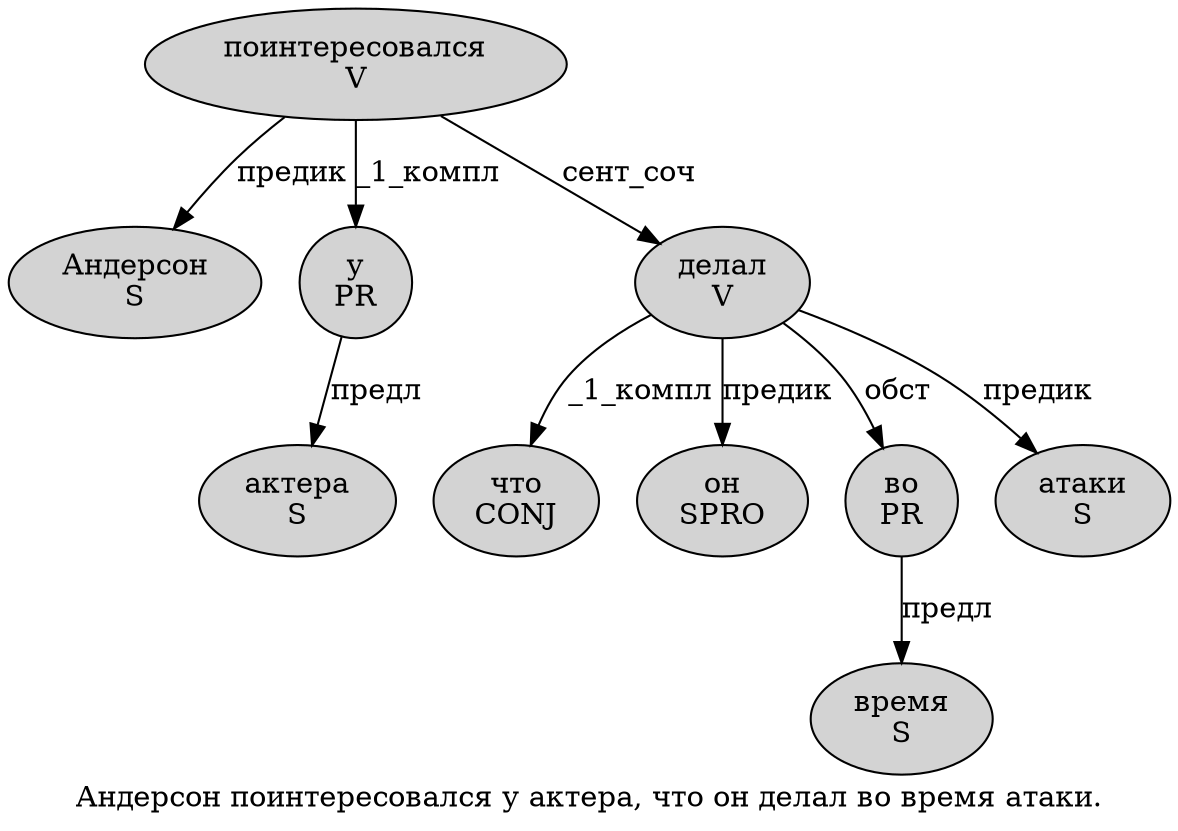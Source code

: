 digraph SENTENCE_1607 {
	graph [label="Андерсон поинтересовался у актера, что он делал во время атаки."]
	node [style=filled]
		0 [label="Андерсон
S" color="" fillcolor=lightgray penwidth=1 shape=ellipse]
		1 [label="поинтересовался
V" color="" fillcolor=lightgray penwidth=1 shape=ellipse]
		2 [label="у
PR" color="" fillcolor=lightgray penwidth=1 shape=ellipse]
		3 [label="актера
S" color="" fillcolor=lightgray penwidth=1 shape=ellipse]
		5 [label="что
CONJ" color="" fillcolor=lightgray penwidth=1 shape=ellipse]
		6 [label="он
SPRO" color="" fillcolor=lightgray penwidth=1 shape=ellipse]
		7 [label="делал
V" color="" fillcolor=lightgray penwidth=1 shape=ellipse]
		8 [label="во
PR" color="" fillcolor=lightgray penwidth=1 shape=ellipse]
		9 [label="время
S" color="" fillcolor=lightgray penwidth=1 shape=ellipse]
		10 [label="атаки
S" color="" fillcolor=lightgray penwidth=1 shape=ellipse]
			2 -> 3 [label="предл"]
			7 -> 5 [label="_1_компл"]
			7 -> 6 [label="предик"]
			7 -> 8 [label="обст"]
			7 -> 10 [label="предик"]
			8 -> 9 [label="предл"]
			1 -> 0 [label="предик"]
			1 -> 2 [label="_1_компл"]
			1 -> 7 [label="сент_соч"]
}